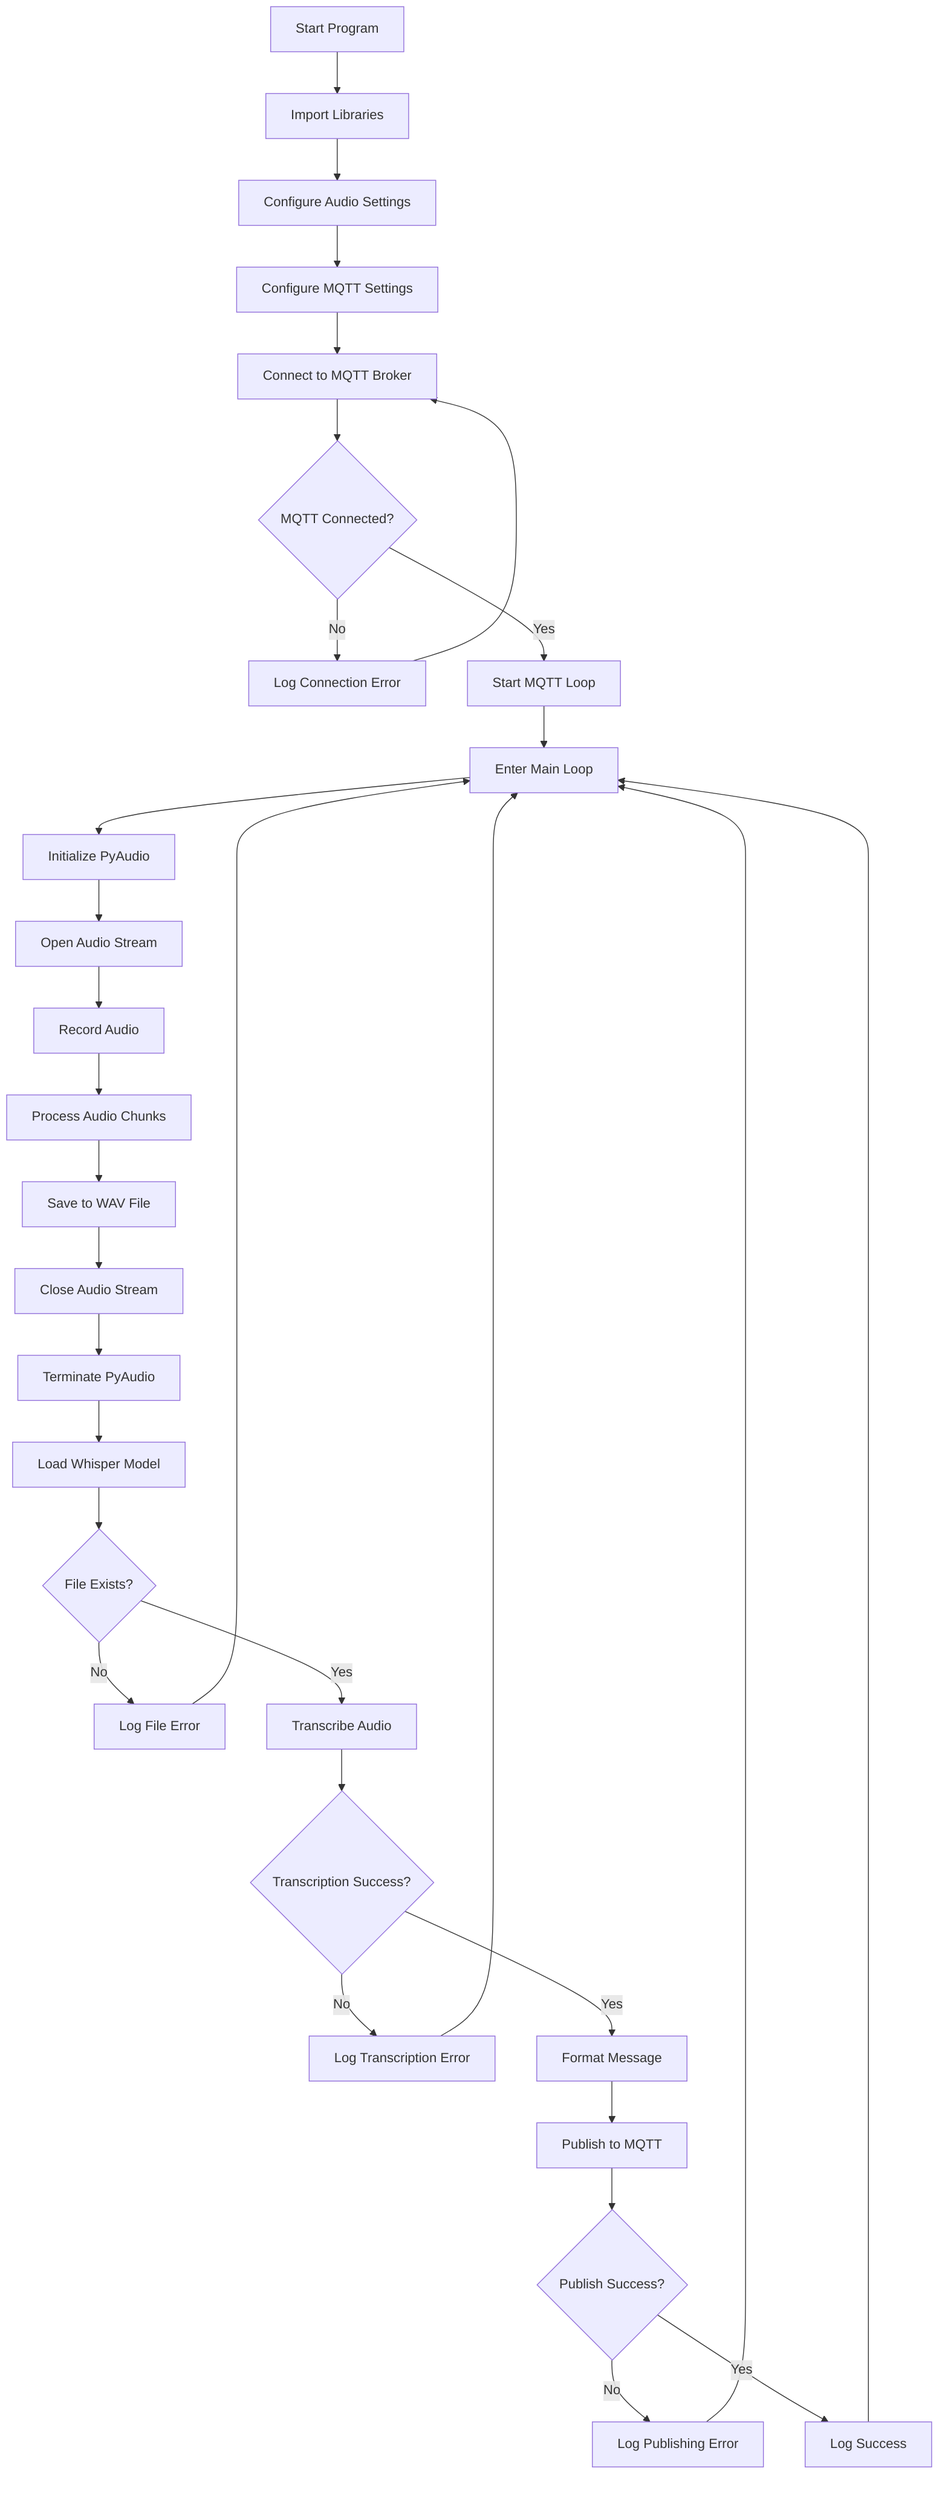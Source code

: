 flowchart TD
    A[Start Program] --> B[Import Libraries]
    B --> C[Configure Audio Settings]
    C --> D[Configure MQTT Settings]
    
    D --> E[Connect to MQTT Broker]
    E --> F{MQTT Connected?}
    F --> |No| G[Log Connection Error]
    G --> E
    F --> |Yes| H[Start MQTT Loop]
    
    H --> I[Enter Main Loop]
    
    I --> J[Initialize PyAudio]
    J --> K[Open Audio Stream]
    
    K --> L[Record Audio]
    L --> M[Process Audio Chunks]
    M --> N[Save to WAV File]
    
    N --> O[Close Audio Stream]
    O --> P[Terminate PyAudio]
    
    P --> Q[Load Whisper Model]
    Q --> R{File Exists?}
    
    R --> |No| S[Log File Error]
    R --> |Yes| T[Transcribe Audio]
    
    T --> U{Transcription Success?}
    U --> |No| V[Log Transcription Error]
    U --> |Yes| W[Format Message]
    
    W --> X[Publish to MQTT]
    X --> Y{Publish Success?}
    
    Y --> |No| Z[Log Publishing Error]
    Y --> |Yes| AA[Log Success]
    
    Z --> I
    AA --> I
    S --> I
    V --> I